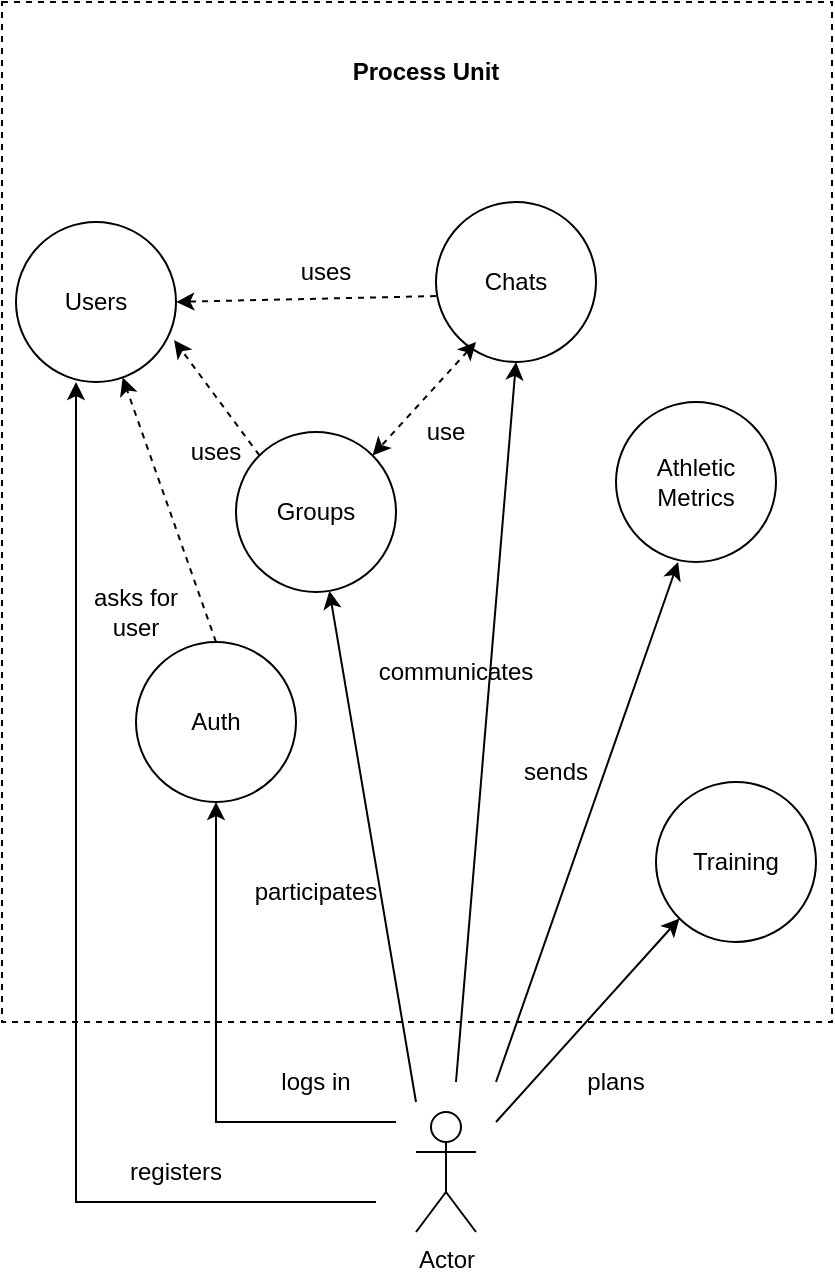 <mxfile>
    <diagram id="Ifmsl50oQjAJyYN-LuG7" name="Page-1">
        <mxGraphModel dx="911" dy="799" grid="1" gridSize="10" guides="1" tooltips="1" connect="1" arrows="1" fold="1" page="1" pageScale="1" pageWidth="500" pageHeight="700" math="0" shadow="0">
            <root>
                <mxCell id="0"/>
                <mxCell id="1" parent="0"/>
                <mxCell id="3" value="" style="html=1;dashed=1;" vertex="1" parent="1">
                    <mxGeometry x="43" y="40" width="415" height="510" as="geometry"/>
                </mxCell>
                <mxCell id="4" value="&lt;b&gt;Process Unit&lt;/b&gt;" style="text;html=1;strokeColor=none;fillColor=none;align=center;verticalAlign=middle;whiteSpace=wrap;rounded=0;" vertex="1" parent="1">
                    <mxGeometry x="200" y="60" width="110" height="30" as="geometry"/>
                </mxCell>
                <mxCell id="8" value="&lt;span style=&quot;&quot;&gt;Users&lt;/span&gt;" style="ellipse;whiteSpace=wrap;html=1;aspect=fixed;" vertex="1" parent="1">
                    <mxGeometry x="50" y="150" width="80" height="80" as="geometry"/>
                </mxCell>
                <mxCell id="9" value="&lt;span style=&quot;&quot;&gt;Auth&lt;/span&gt;" style="ellipse;whiteSpace=wrap;html=1;aspect=fixed;" vertex="1" parent="1">
                    <mxGeometry x="110" y="360" width="80" height="80" as="geometry"/>
                </mxCell>
                <mxCell id="10" value="&lt;span style=&quot;&quot;&gt;Training&lt;/span&gt;" style="ellipse;whiteSpace=wrap;html=1;aspect=fixed;" vertex="1" parent="1">
                    <mxGeometry x="370" y="430" width="80" height="80" as="geometry"/>
                </mxCell>
                <mxCell id="11" value="&lt;span style=&quot;&quot;&gt;Groups&lt;/span&gt;" style="ellipse;whiteSpace=wrap;html=1;aspect=fixed;" vertex="1" parent="1">
                    <mxGeometry x="160" y="255" width="80" height="80" as="geometry"/>
                </mxCell>
                <mxCell id="12" value="&lt;span style=&quot;&quot;&gt;Chats&lt;/span&gt;" style="ellipse;whiteSpace=wrap;html=1;aspect=fixed;" vertex="1" parent="1">
                    <mxGeometry x="260" y="140" width="80" height="80" as="geometry"/>
                </mxCell>
                <mxCell id="13" value="&lt;span style=&quot;&quot;&gt;Athletic&lt;br&gt;Metrics&lt;br&gt;&lt;/span&gt;" style="ellipse;whiteSpace=wrap;html=1;aspect=fixed;" vertex="1" parent="1">
                    <mxGeometry x="350" y="240" width="80" height="80" as="geometry"/>
                </mxCell>
                <mxCell id="16" value="Actor" style="shape=umlActor;verticalLabelPosition=bottom;verticalAlign=top;html=1;" vertex="1" parent="1">
                    <mxGeometry x="250" y="595" width="30" height="60" as="geometry"/>
                </mxCell>
                <mxCell id="19" value="" style="endArrow=classic;html=1;rounded=0;" edge="1" parent="1">
                    <mxGeometry width="50" height="50" relative="1" as="geometry">
                        <mxPoint x="230" y="640" as="sourcePoint"/>
                        <mxPoint x="80" y="230" as="targetPoint"/>
                        <Array as="points">
                            <mxPoint x="80" y="640"/>
                        </Array>
                    </mxGeometry>
                </mxCell>
                <mxCell id="20" value="registers" style="text;html=1;strokeColor=none;fillColor=none;align=center;verticalAlign=middle;whiteSpace=wrap;rounded=0;dashed=1;" vertex="1" parent="1">
                    <mxGeometry x="100" y="610" width="60" height="30" as="geometry"/>
                </mxCell>
                <mxCell id="21" value="" style="endArrow=classic;html=1;rounded=0;entryX=0.5;entryY=1;entryDx=0;entryDy=0;" edge="1" parent="1" target="9">
                    <mxGeometry width="50" height="50" relative="1" as="geometry">
                        <mxPoint x="240" y="600" as="sourcePoint"/>
                        <mxPoint x="270" y="370" as="targetPoint"/>
                        <Array as="points">
                            <mxPoint x="150" y="600"/>
                        </Array>
                    </mxGeometry>
                </mxCell>
                <mxCell id="22" value="logs in" style="text;html=1;strokeColor=none;fillColor=none;align=center;verticalAlign=middle;whiteSpace=wrap;rounded=0;dashed=1;" vertex="1" parent="1">
                    <mxGeometry x="170" y="565" width="60" height="30" as="geometry"/>
                </mxCell>
                <mxCell id="23" value="" style="endArrow=classic;html=1;rounded=0;exitX=0.5;exitY=0;exitDx=0;exitDy=0;dashed=1;" edge="1" parent="1" source="9" target="8">
                    <mxGeometry width="50" height="50" relative="1" as="geometry">
                        <mxPoint x="220" y="420" as="sourcePoint"/>
                        <mxPoint x="270" y="370" as="targetPoint"/>
                    </mxGeometry>
                </mxCell>
                <mxCell id="24" value="asks for&lt;br&gt;user" style="text;html=1;strokeColor=none;fillColor=none;align=center;verticalAlign=middle;whiteSpace=wrap;rounded=0;dashed=1;" vertex="1" parent="1">
                    <mxGeometry x="80" y="330" width="60" height="30" as="geometry"/>
                </mxCell>
                <mxCell id="25" value="" style="endArrow=classic;html=1;rounded=0;" edge="1" parent="1" target="11">
                    <mxGeometry width="50" height="50" relative="1" as="geometry">
                        <mxPoint x="250" y="590" as="sourcePoint"/>
                        <mxPoint x="270" y="360" as="targetPoint"/>
                    </mxGeometry>
                </mxCell>
                <mxCell id="26" value="participates" style="text;html=1;strokeColor=none;fillColor=none;align=center;verticalAlign=middle;whiteSpace=wrap;rounded=0;dashed=1;" vertex="1" parent="1">
                    <mxGeometry x="170" y="470" width="60" height="30" as="geometry"/>
                </mxCell>
                <mxCell id="27" value="" style="endArrow=classic;html=1;rounded=0;exitX=0;exitY=0;exitDx=0;exitDy=0;dashed=1;entryX=0.988;entryY=0.738;entryDx=0;entryDy=0;entryPerimeter=0;" edge="1" parent="1" source="11" target="8">
                    <mxGeometry width="50" height="50" relative="1" as="geometry">
                        <mxPoint x="160" y="370" as="sourcePoint"/>
                        <mxPoint x="113.313" y="237.72" as="targetPoint"/>
                    </mxGeometry>
                </mxCell>
                <mxCell id="28" value="uses" style="text;html=1;strokeColor=none;fillColor=none;align=center;verticalAlign=middle;whiteSpace=wrap;rounded=0;dashed=1;" vertex="1" parent="1">
                    <mxGeometry x="120" y="250" width="60" height="30" as="geometry"/>
                </mxCell>
                <mxCell id="29" value="" style="endArrow=classic;startArrow=classic;html=1;rounded=0;entryX=1;entryY=0;entryDx=0;entryDy=0;dashed=1;" edge="1" parent="1" target="11">
                    <mxGeometry width="50" height="50" relative="1" as="geometry">
                        <mxPoint x="280" y="210" as="sourcePoint"/>
                        <mxPoint x="270" y="370" as="targetPoint"/>
                    </mxGeometry>
                </mxCell>
                <mxCell id="30" value="use" style="text;html=1;strokeColor=none;fillColor=none;align=center;verticalAlign=middle;whiteSpace=wrap;rounded=0;dashed=1;" vertex="1" parent="1">
                    <mxGeometry x="235" y="240" width="60" height="30" as="geometry"/>
                </mxCell>
                <mxCell id="31" value="" style="endArrow=classic;html=1;rounded=0;entryX=0.5;entryY=1;entryDx=0;entryDy=0;" edge="1" parent="1" target="12">
                    <mxGeometry width="50" height="50" relative="1" as="geometry">
                        <mxPoint x="270" y="580" as="sourcePoint"/>
                        <mxPoint x="270" y="370" as="targetPoint"/>
                    </mxGeometry>
                </mxCell>
                <mxCell id="32" value="communicates" style="text;html=1;strokeColor=none;fillColor=none;align=center;verticalAlign=middle;whiteSpace=wrap;rounded=0;dashed=1;" vertex="1" parent="1">
                    <mxGeometry x="240" y="360" width="60" height="30" as="geometry"/>
                </mxCell>
                <mxCell id="33" value="" style="endArrow=classic;html=1;rounded=0;exitX=0;exitY=0.588;exitDx=0;exitDy=0;dashed=1;entryX=0.21;entryY=0.294;entryDx=0;entryDy=0;entryPerimeter=0;exitPerimeter=0;" edge="1" parent="1" source="12" target="3">
                    <mxGeometry width="50" height="50" relative="1" as="geometry">
                        <mxPoint x="181.716" y="276.716" as="sourcePoint"/>
                        <mxPoint x="139.04" y="219.04" as="targetPoint"/>
                    </mxGeometry>
                </mxCell>
                <mxCell id="34" value="uses" style="text;html=1;strokeColor=none;fillColor=none;align=center;verticalAlign=middle;whiteSpace=wrap;rounded=0;dashed=1;" vertex="1" parent="1">
                    <mxGeometry x="175" y="160" width="60" height="30" as="geometry"/>
                </mxCell>
                <mxCell id="35" value="" style="endArrow=classic;html=1;rounded=0;entryX=0.388;entryY=1;entryDx=0;entryDy=0;entryPerimeter=0;" edge="1" parent="1" target="13">
                    <mxGeometry width="50" height="50" relative="1" as="geometry">
                        <mxPoint x="290" y="580" as="sourcePoint"/>
                        <mxPoint x="270" y="370" as="targetPoint"/>
                    </mxGeometry>
                </mxCell>
                <mxCell id="36" value="sends" style="text;html=1;strokeColor=none;fillColor=none;align=center;verticalAlign=middle;whiteSpace=wrap;rounded=0;dashed=1;" vertex="1" parent="1">
                    <mxGeometry x="290" y="410" width="60" height="30" as="geometry"/>
                </mxCell>
                <mxCell id="37" value="" style="endArrow=classic;html=1;rounded=0;entryX=0;entryY=1;entryDx=0;entryDy=0;" edge="1" parent="1" target="10">
                    <mxGeometry width="50" height="50" relative="1" as="geometry">
                        <mxPoint x="290" y="600" as="sourcePoint"/>
                        <mxPoint x="270" y="370" as="targetPoint"/>
                    </mxGeometry>
                </mxCell>
                <mxCell id="38" value="plans" style="text;html=1;strokeColor=none;fillColor=none;align=center;verticalAlign=middle;whiteSpace=wrap;rounded=0;dashed=1;" vertex="1" parent="1">
                    <mxGeometry x="320" y="565" width="60" height="30" as="geometry"/>
                </mxCell>
            </root>
        </mxGraphModel>
    </diagram>
</mxfile>